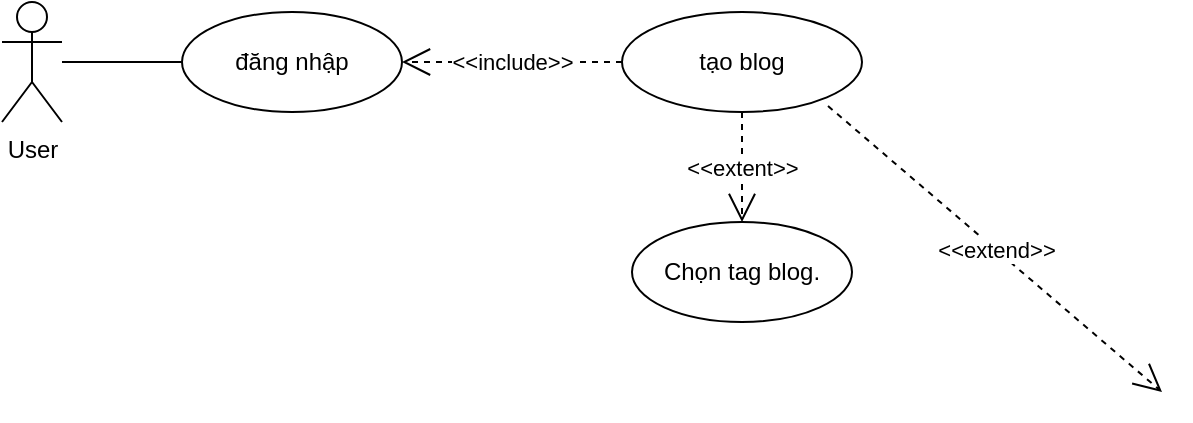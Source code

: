<mxfile version="24.7.17">
  <diagram name="Page-1" id="I4NgPt_ZhvG6XGFB1_ih">
    <mxGraphModel dx="1290" dy="563" grid="1" gridSize="10" guides="1" tooltips="1" connect="1" arrows="1" fold="1" page="1" pageScale="1" pageWidth="850" pageHeight="1100" math="0" shadow="0">
      <root>
        <mxCell id="0" />
        <mxCell id="1" parent="0" />
        <mxCell id="hAL4R11POa3iQWuHamc3-1" value="User" style="shape=umlActor;verticalLabelPosition=bottom;verticalAlign=top;html=1;outlineConnect=0;" vertex="1" parent="1">
          <mxGeometry x="110" y="170" width="30" height="60" as="geometry" />
        </mxCell>
        <mxCell id="hAL4R11POa3iQWuHamc3-4" value="đăng nhập" style="ellipse;whiteSpace=wrap;html=1;" vertex="1" parent="1">
          <mxGeometry x="200" y="175" width="110" height="50" as="geometry" />
        </mxCell>
        <mxCell id="hAL4R11POa3iQWuHamc3-7" value="" style="endArrow=none;html=1;rounded=0;" edge="1" parent="1" source="hAL4R11POa3iQWuHamc3-1" target="hAL4R11POa3iQWuHamc3-4">
          <mxGeometry width="50" height="50" relative="1" as="geometry">
            <mxPoint x="205" y="250" as="sourcePoint" />
            <mxPoint x="200" y="200" as="targetPoint" />
          </mxGeometry>
        </mxCell>
        <mxCell id="hAL4R11POa3iQWuHamc3-11" value="tạo blog" style="ellipse;whiteSpace=wrap;html=1;" vertex="1" parent="1">
          <mxGeometry x="420" y="175" width="120" height="50" as="geometry" />
        </mxCell>
        <mxCell id="hAL4R11POa3iQWuHamc3-13" value="&amp;lt;&amp;lt;include&amp;gt;&amp;gt;" style="endArrow=open;endSize=12;dashed=1;html=1;rounded=0;strokeColor=default;align=center;verticalAlign=middle;fontFamily=Helvetica;fontSize=11;fontColor=default;labelBackgroundColor=default;edgeStyle=none;" edge="1" parent="1" source="hAL4R11POa3iQWuHamc3-11" target="hAL4R11POa3iQWuHamc3-4">
          <mxGeometry width="160" relative="1" as="geometry">
            <mxPoint x="340" y="140" as="sourcePoint" />
            <mxPoint x="628" y="168" as="targetPoint" />
            <mxPoint as="offset" />
          </mxGeometry>
        </mxCell>
        <mxCell id="hAL4R11POa3iQWuHamc3-17" value="&amp;lt;&amp;lt;extend&amp;gt;&amp;gt;" style="endArrow=open;endSize=12;dashed=1;html=1;rounded=0;strokeColor=default;align=center;verticalAlign=middle;fontFamily=Helvetica;fontSize=11;fontColor=default;labelBackgroundColor=default;edgeStyle=none;" edge="1" parent="1" source="hAL4R11POa3iQWuHamc3-14">
          <mxGeometry width="160" relative="1" as="geometry">
            <mxPoint x="523" y="222" as="sourcePoint" />
            <mxPoint x="690" y="365" as="targetPoint" />
            <mxPoint as="offset" />
          </mxGeometry>
        </mxCell>
        <mxCell id="hAL4R11POa3iQWuHamc3-21" value="Chọn tag blog." style="ellipse;whiteSpace=wrap;html=1;" vertex="1" parent="1">
          <mxGeometry x="425" y="280" width="110" height="50" as="geometry" />
        </mxCell>
        <mxCell id="hAL4R11POa3iQWuHamc3-22" value="&amp;lt;&amp;lt;extent&amp;gt;&amp;gt;" style="endArrow=open;endSize=12;dashed=1;html=1;rounded=0;strokeColor=default;align=center;verticalAlign=middle;fontFamily=Helvetica;fontSize=11;fontColor=default;labelBackgroundColor=default;edgeStyle=none;" edge="1" parent="1" source="hAL4R11POa3iQWuHamc3-11" target="hAL4R11POa3iQWuHamc3-21">
          <mxGeometry x="0.001" width="160" relative="1" as="geometry">
            <mxPoint x="430" y="210" as="sourcePoint" />
            <mxPoint x="320" y="210" as="targetPoint" />
            <mxPoint as="offset" />
          </mxGeometry>
        </mxCell>
      </root>
    </mxGraphModel>
  </diagram>
</mxfile>
